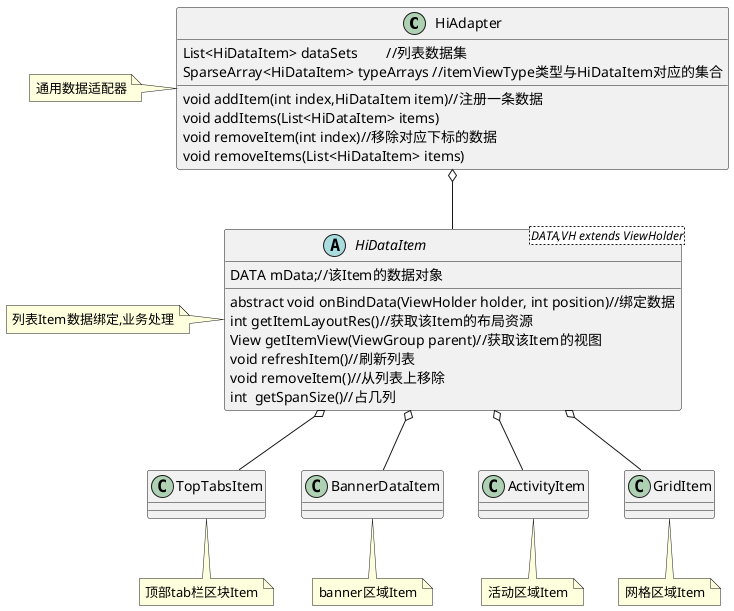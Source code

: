 @startuml
HiAdapter o--HiDataItem
HiDataItem o--TopTabsItem
HiDataItem o--BannerDataItem
HiDataItem o--ActivityItem
HiDataItem o--GridItem

class HiAdapter{
List<HiDataItem> dataSets        //列表数据集
SparseArray<HiDataItem> typeArrays //itemViewType类型与HiDataItem对应的集合

void addItem(int index,HiDataItem item)//注册一条数据
void addItems(List<HiDataItem> items)
void removeItem(int index)//移除对应下标的数据
void removeItems(List<HiDataItem> items)
}
note left: 通用数据适配器

abstract class HiDataItem<DATA,VH extends ViewHolder> {
DATA mData;//该Item的数据对象
abstract void onBindData(ViewHolder holder, int position)//绑定数据
int getItemLayoutRes()//获取该Item的布局资源
View getItemView(ViewGroup parent)//获取该Item的视图
void refreshItem()//刷新列表
void removeItem()//从列表上移除
int  getSpanSize()//占几列
}
note left:列表Item数据绑定,业务处理




class BannerDataItem{

}
note bottom:banner区域Item

class TopTabsItem{

}
note bottom:顶部tab栏区块Item

class GridItem{

}
note bottom:网格区域Item

class ActivityItem{

}
note bottom:活动区域Item

@enduml